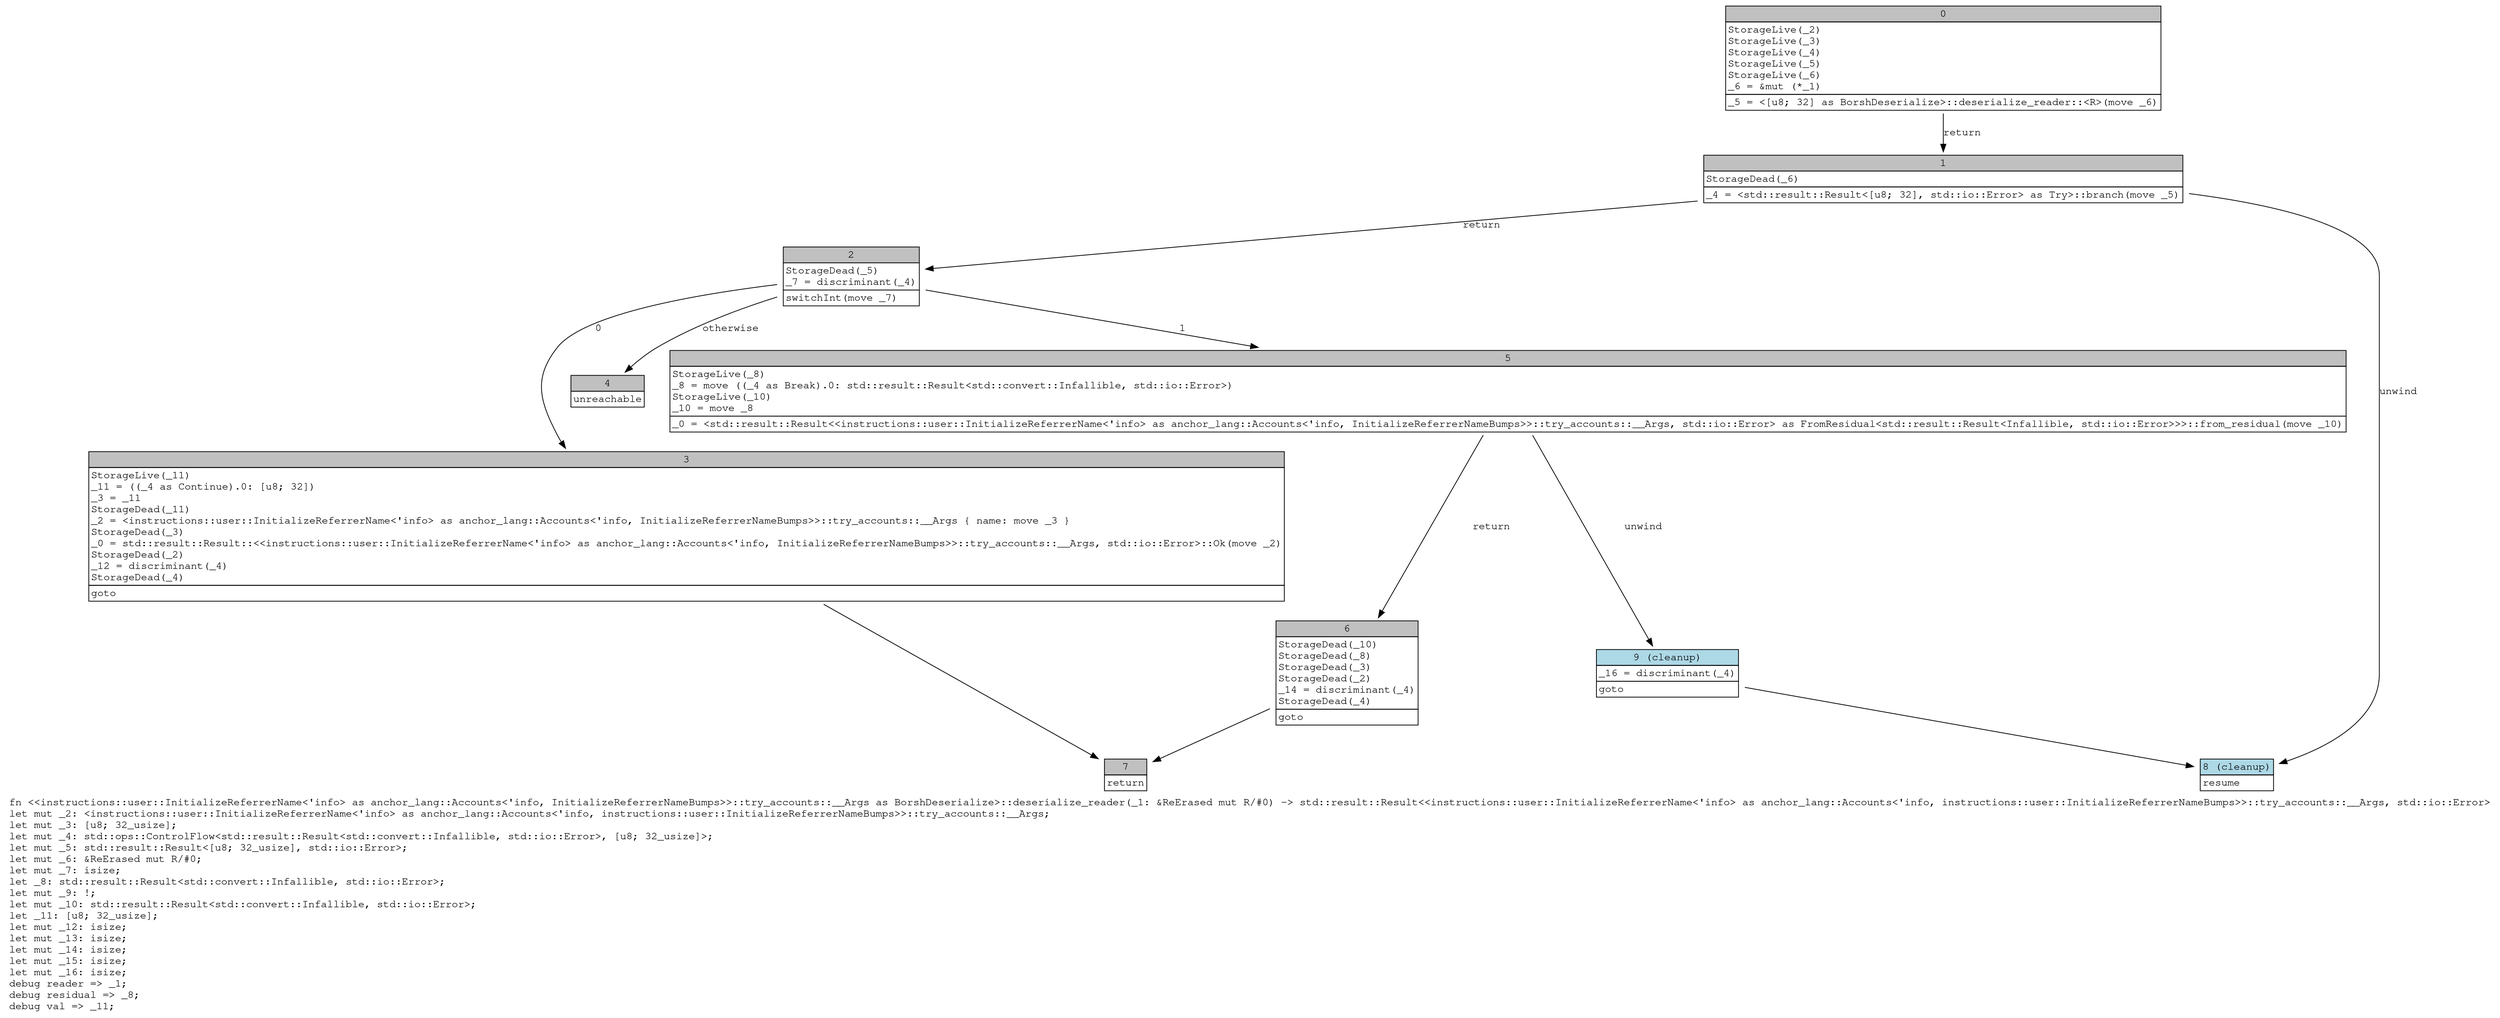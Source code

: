 digraph Mir_0_12517 {
    graph [fontname="Courier, monospace"];
    node [fontname="Courier, monospace"];
    edge [fontname="Courier, monospace"];
    label=<fn &lt;&lt;instructions::user::InitializeReferrerName&lt;'info&gt; as anchor_lang::Accounts&lt;'info, InitializeReferrerNameBumps&gt;&gt;::try_accounts::__Args as BorshDeserialize&gt;::deserialize_reader(_1: &amp;ReErased mut R/#0) -&gt; std::result::Result&lt;&lt;instructions::user::InitializeReferrerName&lt;'info&gt; as anchor_lang::Accounts&lt;'info, instructions::user::InitializeReferrerNameBumps&gt;&gt;::try_accounts::__Args, std::io::Error&gt;<br align="left"/>let mut _2: &lt;instructions::user::InitializeReferrerName&lt;'info&gt; as anchor_lang::Accounts&lt;'info, instructions::user::InitializeReferrerNameBumps&gt;&gt;::try_accounts::__Args;<br align="left"/>let mut _3: [u8; 32_usize];<br align="left"/>let mut _4: std::ops::ControlFlow&lt;std::result::Result&lt;std::convert::Infallible, std::io::Error&gt;, [u8; 32_usize]&gt;;<br align="left"/>let mut _5: std::result::Result&lt;[u8; 32_usize], std::io::Error&gt;;<br align="left"/>let mut _6: &amp;ReErased mut R/#0;<br align="left"/>let mut _7: isize;<br align="left"/>let _8: std::result::Result&lt;std::convert::Infallible, std::io::Error&gt;;<br align="left"/>let mut _9: !;<br align="left"/>let mut _10: std::result::Result&lt;std::convert::Infallible, std::io::Error&gt;;<br align="left"/>let _11: [u8; 32_usize];<br align="left"/>let mut _12: isize;<br align="left"/>let mut _13: isize;<br align="left"/>let mut _14: isize;<br align="left"/>let mut _15: isize;<br align="left"/>let mut _16: isize;<br align="left"/>debug reader =&gt; _1;<br align="left"/>debug residual =&gt; _8;<br align="left"/>debug val =&gt; _11;<br align="left"/>>;
    bb0__0_12517 [shape="none", label=<<table border="0" cellborder="1" cellspacing="0"><tr><td bgcolor="gray" align="center" colspan="1">0</td></tr><tr><td align="left" balign="left">StorageLive(_2)<br/>StorageLive(_3)<br/>StorageLive(_4)<br/>StorageLive(_5)<br/>StorageLive(_6)<br/>_6 = &amp;mut (*_1)<br/></td></tr><tr><td align="left">_5 = &lt;[u8; 32] as BorshDeserialize&gt;::deserialize_reader::&lt;R&gt;(move _6)</td></tr></table>>];
    bb1__0_12517 [shape="none", label=<<table border="0" cellborder="1" cellspacing="0"><tr><td bgcolor="gray" align="center" colspan="1">1</td></tr><tr><td align="left" balign="left">StorageDead(_6)<br/></td></tr><tr><td align="left">_4 = &lt;std::result::Result&lt;[u8; 32], std::io::Error&gt; as Try&gt;::branch(move _5)</td></tr></table>>];
    bb2__0_12517 [shape="none", label=<<table border="0" cellborder="1" cellspacing="0"><tr><td bgcolor="gray" align="center" colspan="1">2</td></tr><tr><td align="left" balign="left">StorageDead(_5)<br/>_7 = discriminant(_4)<br/></td></tr><tr><td align="left">switchInt(move _7)</td></tr></table>>];
    bb3__0_12517 [shape="none", label=<<table border="0" cellborder="1" cellspacing="0"><tr><td bgcolor="gray" align="center" colspan="1">3</td></tr><tr><td align="left" balign="left">StorageLive(_11)<br/>_11 = ((_4 as Continue).0: [u8; 32])<br/>_3 = _11<br/>StorageDead(_11)<br/>_2 = &lt;instructions::user::InitializeReferrerName&lt;'info&gt; as anchor_lang::Accounts&lt;'info, InitializeReferrerNameBumps&gt;&gt;::try_accounts::__Args { name: move _3 }<br/>StorageDead(_3)<br/>_0 = std::result::Result::&lt;&lt;instructions::user::InitializeReferrerName&lt;'info&gt; as anchor_lang::Accounts&lt;'info, InitializeReferrerNameBumps&gt;&gt;::try_accounts::__Args, std::io::Error&gt;::Ok(move _2)<br/>StorageDead(_2)<br/>_12 = discriminant(_4)<br/>StorageDead(_4)<br/></td></tr><tr><td align="left">goto</td></tr></table>>];
    bb4__0_12517 [shape="none", label=<<table border="0" cellborder="1" cellspacing="0"><tr><td bgcolor="gray" align="center" colspan="1">4</td></tr><tr><td align="left">unreachable</td></tr></table>>];
    bb5__0_12517 [shape="none", label=<<table border="0" cellborder="1" cellspacing="0"><tr><td bgcolor="gray" align="center" colspan="1">5</td></tr><tr><td align="left" balign="left">StorageLive(_8)<br/>_8 = move ((_4 as Break).0: std::result::Result&lt;std::convert::Infallible, std::io::Error&gt;)<br/>StorageLive(_10)<br/>_10 = move _8<br/></td></tr><tr><td align="left">_0 = &lt;std::result::Result&lt;&lt;instructions::user::InitializeReferrerName&lt;'info&gt; as anchor_lang::Accounts&lt;'info, InitializeReferrerNameBumps&gt;&gt;::try_accounts::__Args, std::io::Error&gt; as FromResidual&lt;std::result::Result&lt;Infallible, std::io::Error&gt;&gt;&gt;::from_residual(move _10)</td></tr></table>>];
    bb6__0_12517 [shape="none", label=<<table border="0" cellborder="1" cellspacing="0"><tr><td bgcolor="gray" align="center" colspan="1">6</td></tr><tr><td align="left" balign="left">StorageDead(_10)<br/>StorageDead(_8)<br/>StorageDead(_3)<br/>StorageDead(_2)<br/>_14 = discriminant(_4)<br/>StorageDead(_4)<br/></td></tr><tr><td align="left">goto</td></tr></table>>];
    bb7__0_12517 [shape="none", label=<<table border="0" cellborder="1" cellspacing="0"><tr><td bgcolor="gray" align="center" colspan="1">7</td></tr><tr><td align="left">return</td></tr></table>>];
    bb8__0_12517 [shape="none", label=<<table border="0" cellborder="1" cellspacing="0"><tr><td bgcolor="lightblue" align="center" colspan="1">8 (cleanup)</td></tr><tr><td align="left">resume</td></tr></table>>];
    bb9__0_12517 [shape="none", label=<<table border="0" cellborder="1" cellspacing="0"><tr><td bgcolor="lightblue" align="center" colspan="1">9 (cleanup)</td></tr><tr><td align="left" balign="left">_16 = discriminant(_4)<br/></td></tr><tr><td align="left">goto</td></tr></table>>];
    bb0__0_12517 -> bb1__0_12517 [label="return"];
    bb1__0_12517 -> bb2__0_12517 [label="return"];
    bb1__0_12517 -> bb8__0_12517 [label="unwind"];
    bb2__0_12517 -> bb3__0_12517 [label="0"];
    bb2__0_12517 -> bb5__0_12517 [label="1"];
    bb2__0_12517 -> bb4__0_12517 [label="otherwise"];
    bb3__0_12517 -> bb7__0_12517 [label=""];
    bb5__0_12517 -> bb6__0_12517 [label="return"];
    bb5__0_12517 -> bb9__0_12517 [label="unwind"];
    bb6__0_12517 -> bb7__0_12517 [label=""];
    bb9__0_12517 -> bb8__0_12517 [label=""];
}
